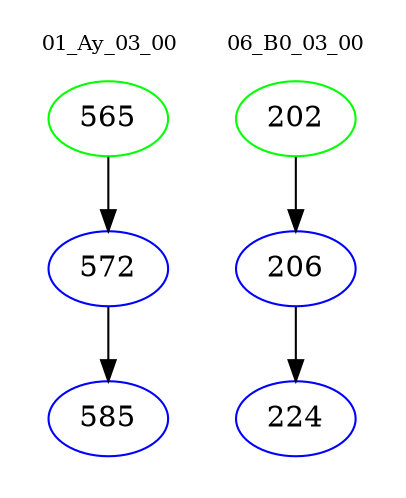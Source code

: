 digraph{
subgraph cluster_0 {
color = white
label = "01_Ay_03_00";
fontsize=10;
T0_565 [label="565", color="green"]
T0_565 -> T0_572 [color="black"]
T0_572 [label="572", color="blue"]
T0_572 -> T0_585 [color="black"]
T0_585 [label="585", color="blue"]
}
subgraph cluster_1 {
color = white
label = "06_B0_03_00";
fontsize=10;
T1_202 [label="202", color="green"]
T1_202 -> T1_206 [color="black"]
T1_206 [label="206", color="blue"]
T1_206 -> T1_224 [color="black"]
T1_224 [label="224", color="blue"]
}
}

